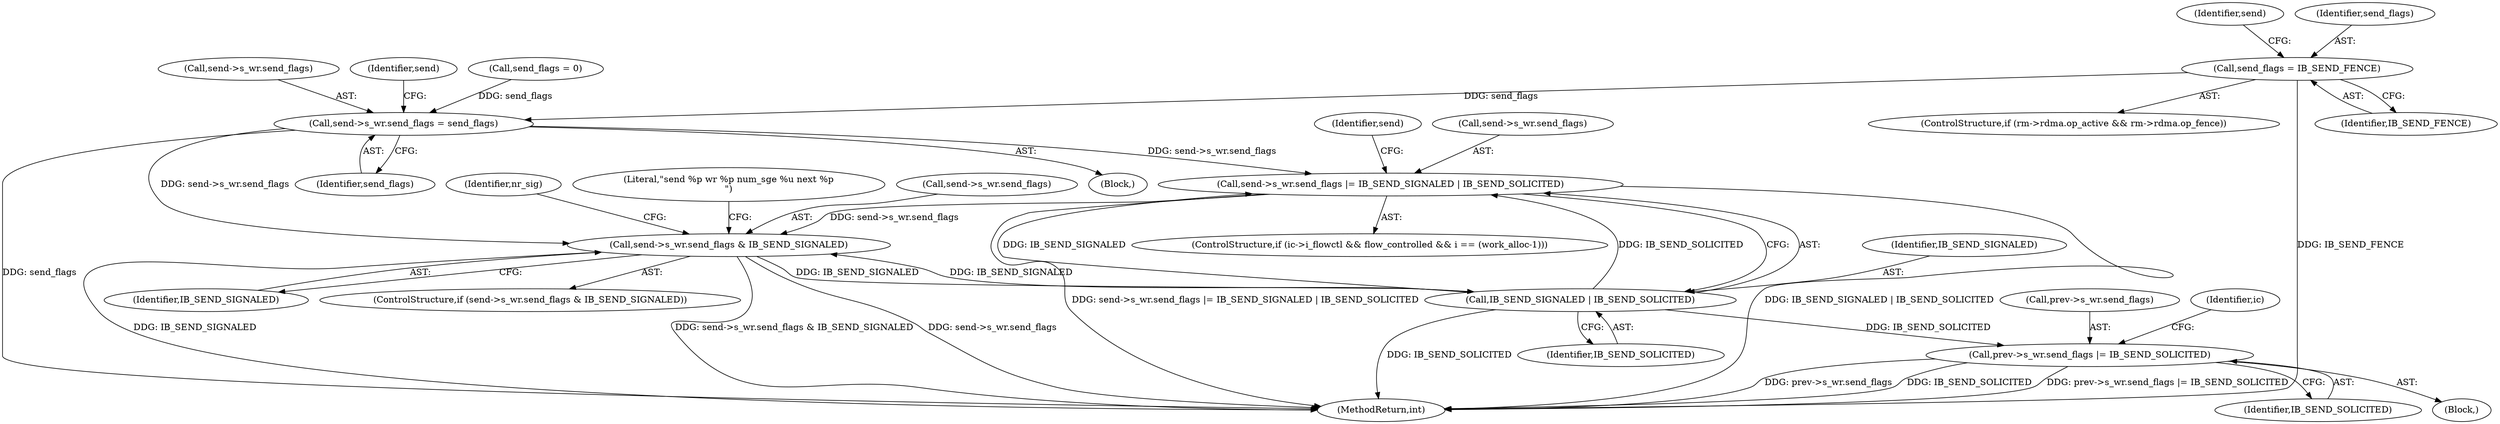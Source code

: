 digraph "0_linux_6094628bfd94323fc1cea05ec2c6affd98c18f7f@API" {
"1000566" [label="(Call,send_flags = IB_SEND_FENCE)"];
"1000602" [label="(Call,send->s_wr.send_flags = send_flags)"];
"1000773" [label="(Call,send->s_wr.send_flags |= IB_SEND_SIGNALED | IB_SEND_SOLICITED)"];
"1000783" [label="(Call,send->s_wr.send_flags & IB_SEND_SIGNALED)"];
"1000779" [label="(Call,IB_SEND_SIGNALED | IB_SEND_SOLICITED)"];
"1000922" [label="(Call,prev->s_wr.send_flags |= IB_SEND_SOLICITED)"];
"1000791" [label="(Identifier,nr_sig)"];
"1000923" [label="(Call,prev->s_wr.send_flags)"];
"1000570" [label="(Identifier,send)"];
"1000783" [label="(Call,send->s_wr.send_flags & IB_SEND_SIGNALED)"];
"1000773" [label="(Call,send->s_wr.send_flags |= IB_SEND_SIGNALED | IB_SEND_SOLICITED)"];
"1001051" [label="(MethodReturn,int)"];
"1000603" [label="(Call,send->s_wr.send_flags)"];
"1000789" [label="(Identifier,IB_SEND_SIGNALED)"];
"1000761" [label="(ControlStructure,if (ic->i_flowctl && flow_controlled && i == (work_alloc-1)))"];
"1000928" [label="(Identifier,IB_SEND_SOLICITED)"];
"1000612" [label="(Identifier,send)"];
"1000779" [label="(Call,IB_SEND_SIGNALED | IB_SEND_SOLICITED)"];
"1000793" [label="(Literal,\"send %p wr %p num_sge %u next %p\n\")"];
"1000782" [label="(ControlStructure,if (send->s_wr.send_flags & IB_SEND_SIGNALED))"];
"1000602" [label="(Call,send->s_wr.send_flags = send_flags)"];
"1000922" [label="(Call,prev->s_wr.send_flags |= IB_SEND_SOLICITED)"];
"1000568" [label="(Identifier,IB_SEND_FENCE)"];
"1000566" [label="(Call,send_flags = IB_SEND_FENCE)"];
"1000608" [label="(Identifier,send_flags)"];
"1000160" [label="(Call,send_flags = 0)"];
"1000784" [label="(Call,send->s_wr.send_flags)"];
"1000597" [label="(Block,)"];
"1000914" [label="(Block,)"];
"1000786" [label="(Identifier,send)"];
"1000931" [label="(Identifier,ic)"];
"1000567" [label="(Identifier,send_flags)"];
"1000554" [label="(ControlStructure,if (rm->rdma.op_active && rm->rdma.op_fence))"];
"1000774" [label="(Call,send->s_wr.send_flags)"];
"1000781" [label="(Identifier,IB_SEND_SOLICITED)"];
"1000780" [label="(Identifier,IB_SEND_SIGNALED)"];
"1000566" -> "1000554"  [label="AST: "];
"1000566" -> "1000568"  [label="CFG: "];
"1000567" -> "1000566"  [label="AST: "];
"1000568" -> "1000566"  [label="AST: "];
"1000570" -> "1000566"  [label="CFG: "];
"1000566" -> "1001051"  [label="DDG: IB_SEND_FENCE"];
"1000566" -> "1000602"  [label="DDG: send_flags"];
"1000602" -> "1000597"  [label="AST: "];
"1000602" -> "1000608"  [label="CFG: "];
"1000603" -> "1000602"  [label="AST: "];
"1000608" -> "1000602"  [label="AST: "];
"1000612" -> "1000602"  [label="CFG: "];
"1000602" -> "1001051"  [label="DDG: send_flags"];
"1000160" -> "1000602"  [label="DDG: send_flags"];
"1000602" -> "1000773"  [label="DDG: send->s_wr.send_flags"];
"1000602" -> "1000783"  [label="DDG: send->s_wr.send_flags"];
"1000773" -> "1000761"  [label="AST: "];
"1000773" -> "1000779"  [label="CFG: "];
"1000774" -> "1000773"  [label="AST: "];
"1000779" -> "1000773"  [label="AST: "];
"1000786" -> "1000773"  [label="CFG: "];
"1000773" -> "1001051"  [label="DDG: send->s_wr.send_flags |= IB_SEND_SIGNALED | IB_SEND_SOLICITED"];
"1000773" -> "1001051"  [label="DDG: IB_SEND_SIGNALED | IB_SEND_SOLICITED"];
"1000779" -> "1000773"  [label="DDG: IB_SEND_SIGNALED"];
"1000779" -> "1000773"  [label="DDG: IB_SEND_SOLICITED"];
"1000773" -> "1000783"  [label="DDG: send->s_wr.send_flags"];
"1000783" -> "1000782"  [label="AST: "];
"1000783" -> "1000789"  [label="CFG: "];
"1000784" -> "1000783"  [label="AST: "];
"1000789" -> "1000783"  [label="AST: "];
"1000791" -> "1000783"  [label="CFG: "];
"1000793" -> "1000783"  [label="CFG: "];
"1000783" -> "1001051"  [label="DDG: IB_SEND_SIGNALED"];
"1000783" -> "1001051"  [label="DDG: send->s_wr.send_flags & IB_SEND_SIGNALED"];
"1000783" -> "1001051"  [label="DDG: send->s_wr.send_flags"];
"1000783" -> "1000779"  [label="DDG: IB_SEND_SIGNALED"];
"1000779" -> "1000783"  [label="DDG: IB_SEND_SIGNALED"];
"1000779" -> "1000781"  [label="CFG: "];
"1000780" -> "1000779"  [label="AST: "];
"1000781" -> "1000779"  [label="AST: "];
"1000779" -> "1001051"  [label="DDG: IB_SEND_SOLICITED"];
"1000779" -> "1000922"  [label="DDG: IB_SEND_SOLICITED"];
"1000922" -> "1000914"  [label="AST: "];
"1000922" -> "1000928"  [label="CFG: "];
"1000923" -> "1000922"  [label="AST: "];
"1000928" -> "1000922"  [label="AST: "];
"1000931" -> "1000922"  [label="CFG: "];
"1000922" -> "1001051"  [label="DDG: prev->s_wr.send_flags"];
"1000922" -> "1001051"  [label="DDG: IB_SEND_SOLICITED"];
"1000922" -> "1001051"  [label="DDG: prev->s_wr.send_flags |= IB_SEND_SOLICITED"];
}
